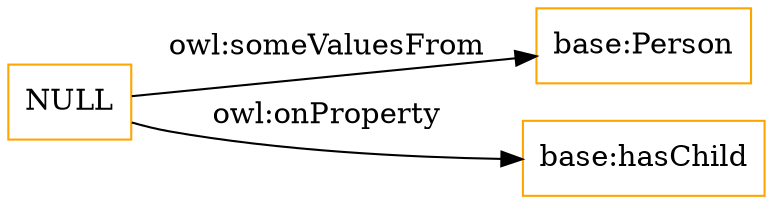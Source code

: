 digraph ar2dtool_diagram { 
rankdir=LR;
size="1501"
node [shape = rectangle, color="orange"]; "base:Person" ; /*classes style*/
	"NULL" -> "base:Person" [ label = "owl:someValuesFrom" ];
	"NULL" -> "base:hasChild" [ label = "owl:onProperty" ];

}
